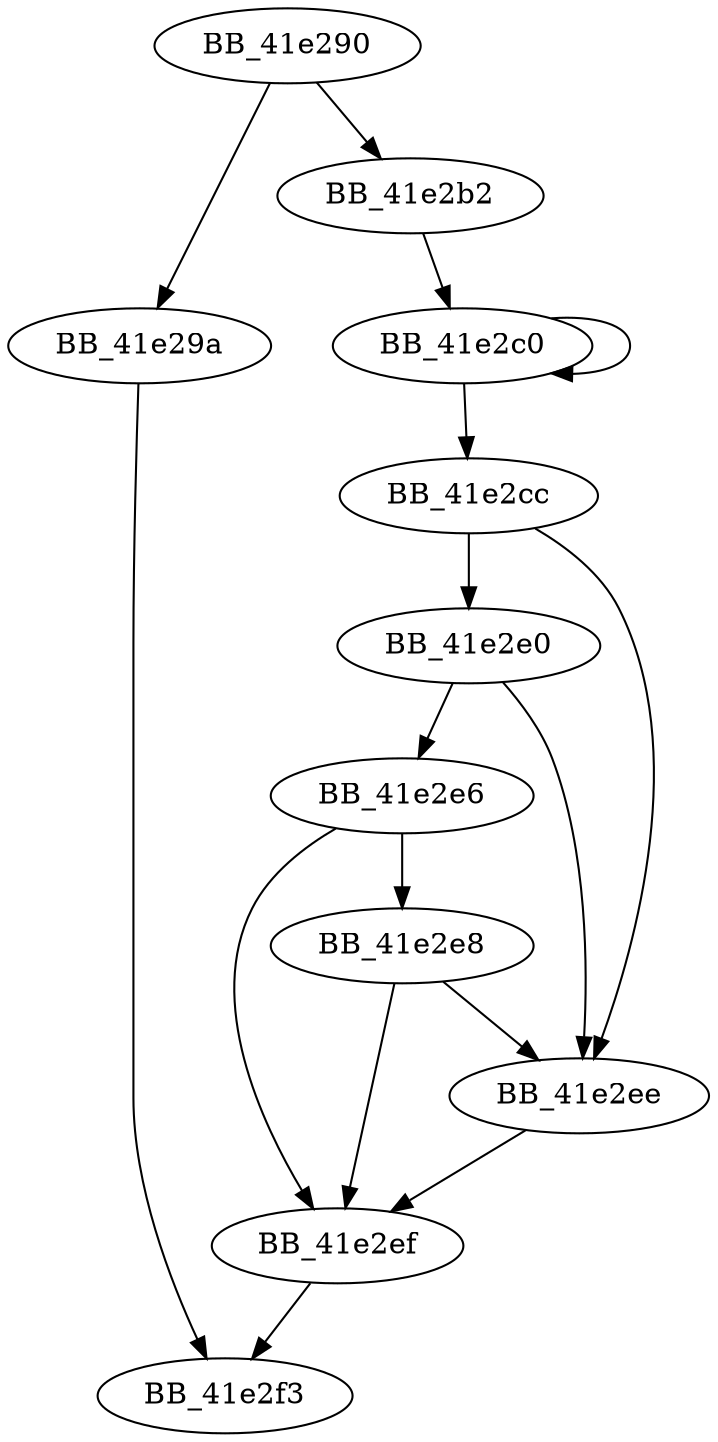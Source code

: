 DiGraph __aulldiv{
BB_41e290->BB_41e29a
BB_41e290->BB_41e2b2
BB_41e29a->BB_41e2f3
BB_41e2b2->BB_41e2c0
BB_41e2c0->BB_41e2c0
BB_41e2c0->BB_41e2cc
BB_41e2cc->BB_41e2e0
BB_41e2cc->BB_41e2ee
BB_41e2e0->BB_41e2e6
BB_41e2e0->BB_41e2ee
BB_41e2e6->BB_41e2e8
BB_41e2e6->BB_41e2ef
BB_41e2e8->BB_41e2ee
BB_41e2e8->BB_41e2ef
BB_41e2ee->BB_41e2ef
BB_41e2ef->BB_41e2f3
}
